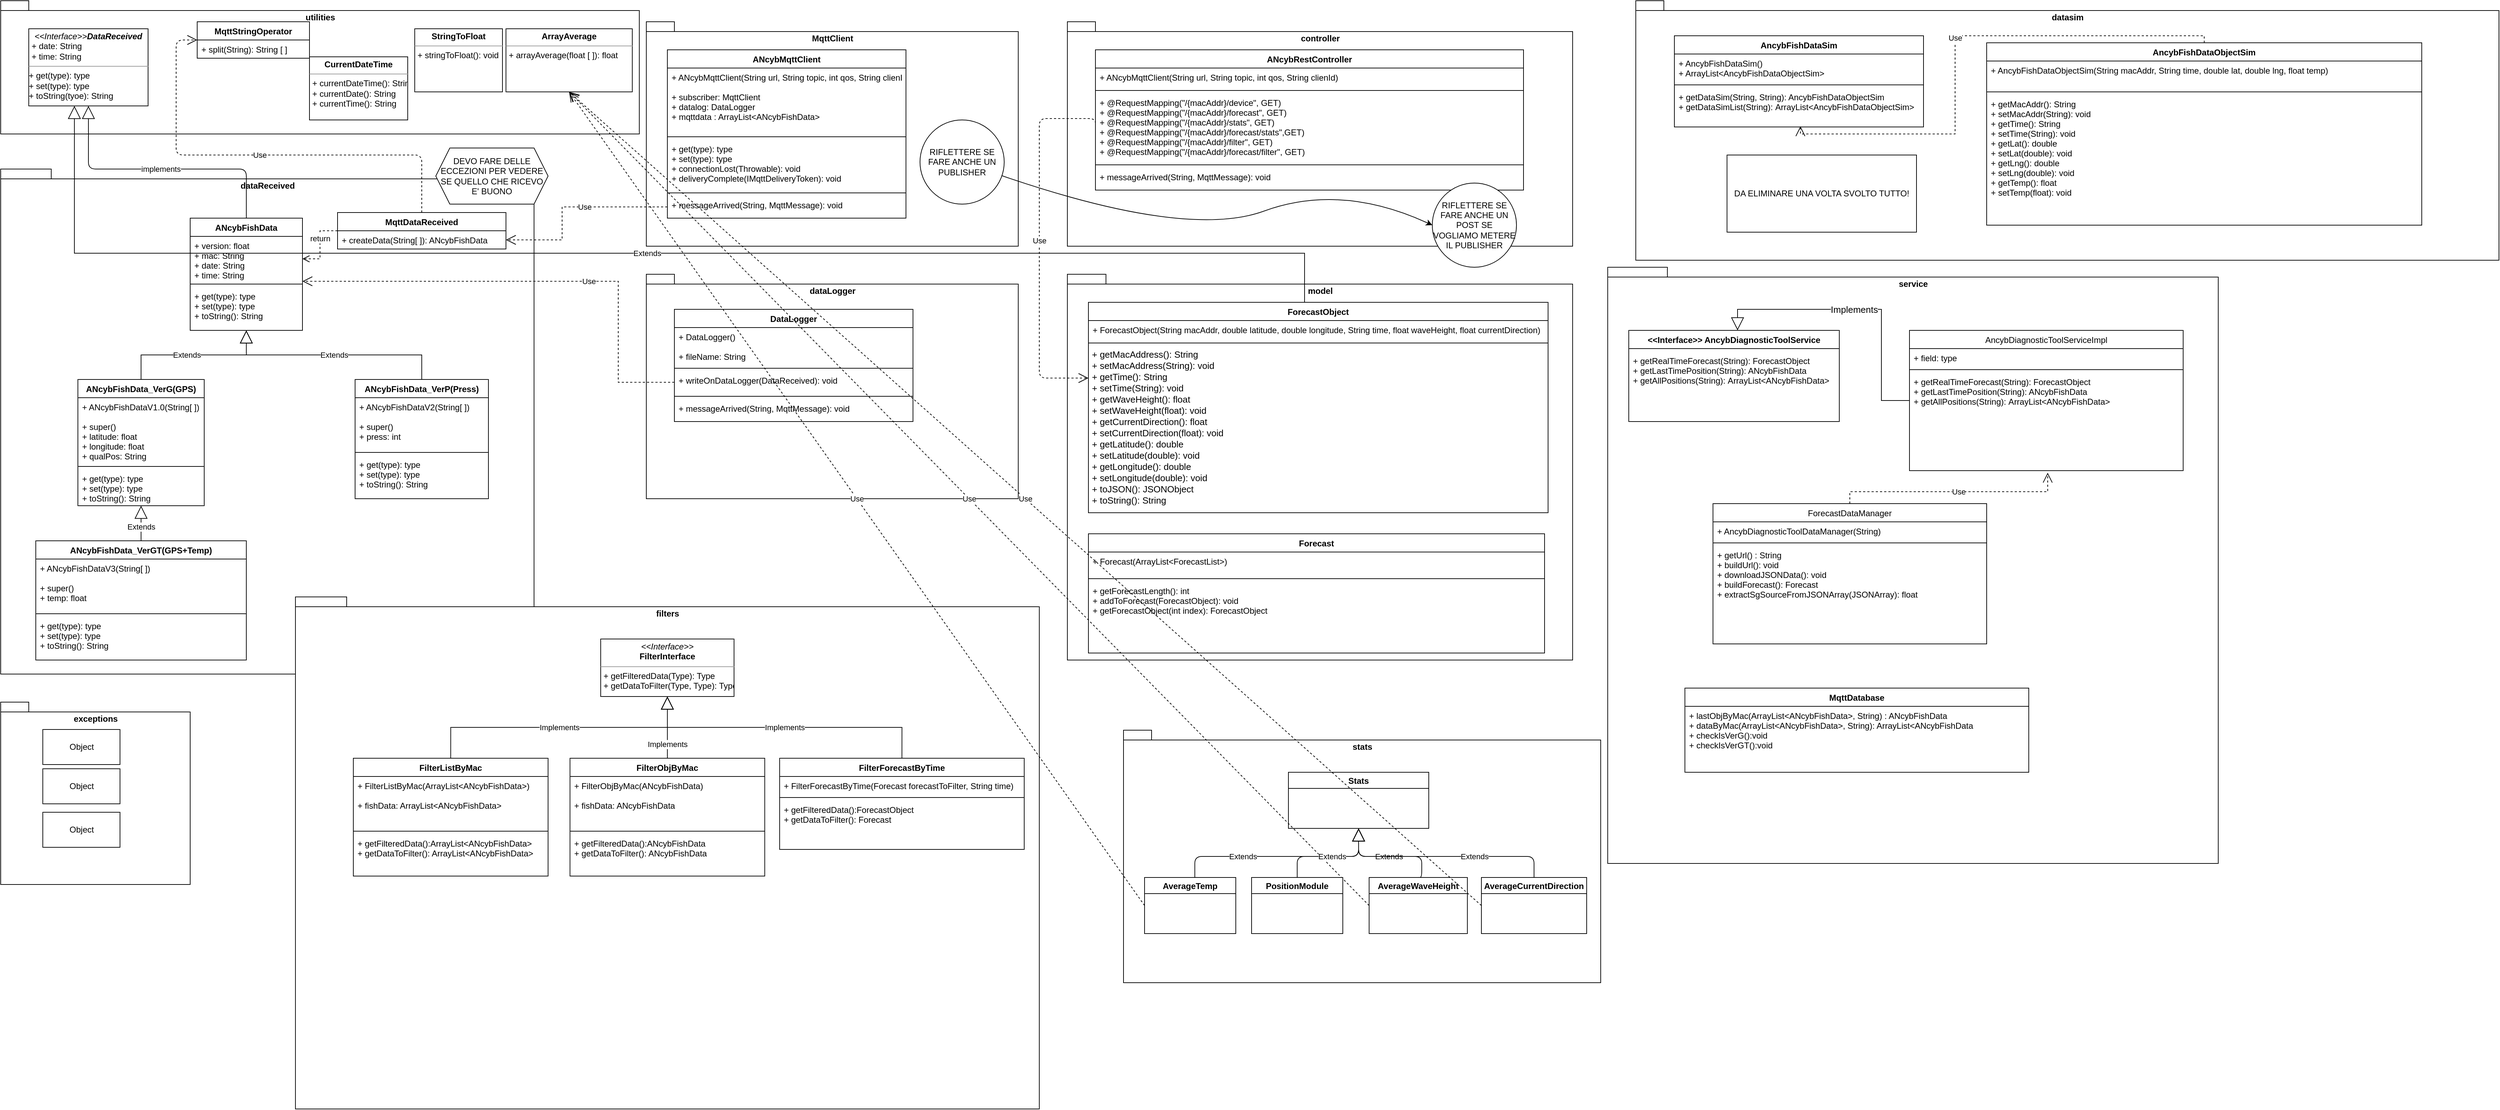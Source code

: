 <mxfile version="16.2.2" type="github">
  <diagram id="C5RBs43oDa-KdzZeNtuy" name="Page-1">
    <mxGraphModel dx="1483" dy="770" grid="1" gridSize="10" guides="1" tooltips="1" connect="1" arrows="1" fold="1" page="1" pageScale="1" pageWidth="2336" pageHeight="1654" math="0" shadow="0">
      <root>
        <mxCell id="WIyWlLk6GJQsqaUBKTNV-0" />
        <mxCell id="WIyWlLk6GJQsqaUBKTNV-1" parent="WIyWlLk6GJQsqaUBKTNV-0" />
        <mxCell id="3BHlE7sxE0ALU3HnH_fy-0" value="utilities" style="shape=folder;fontStyle=1;spacingTop=10;tabWidth=40;tabHeight=14;tabPosition=left;html=1;align=center;verticalAlign=top;" parent="WIyWlLk6GJQsqaUBKTNV-1" vertex="1">
          <mxGeometry x="40" y="10" width="910" height="190" as="geometry" />
        </mxCell>
        <mxCell id="3BHlE7sxE0ALU3HnH_fy-2" value="MqttStringOperator" style="swimlane;fontStyle=1;align=center;verticalAlign=top;childLayout=stackLayout;horizontal=1;startSize=26;horizontalStack=0;resizeParent=1;resizeParentMax=0;resizeLast=0;collapsible=1;marginBottom=0;" parent="WIyWlLk6GJQsqaUBKTNV-1" vertex="1">
          <mxGeometry x="320" y="40" width="160" height="52" as="geometry">
            <mxRectangle x="130" y="62" width="140" height="26" as="alternateBounds" />
          </mxGeometry>
        </mxCell>
        <mxCell id="3BHlE7sxE0ALU3HnH_fy-5" value="+ split(String): String [ ]" style="text;strokeColor=none;fillColor=none;align=left;verticalAlign=top;spacingLeft=4;spacingRight=4;overflow=hidden;rotatable=0;points=[[0,0.5],[1,0.5]];portConstraint=eastwest;" parent="3BHlE7sxE0ALU3HnH_fy-2" vertex="1">
          <mxGeometry y="26" width="160" height="26" as="geometry" />
        </mxCell>
        <mxCell id="3BHlE7sxE0ALU3HnH_fy-8" value="dataReceived" style="shape=folder;fontStyle=1;spacingTop=10;tabWidth=40;tabHeight=14;tabPosition=left;html=1;align=center;verticalAlign=top;" parent="WIyWlLk6GJQsqaUBKTNV-1" vertex="1">
          <mxGeometry x="40" y="250" width="760" height="720" as="geometry" />
        </mxCell>
        <mxCell id="3BHlE7sxE0ALU3HnH_fy-9" value="ANcybFishData_VerG(GPS)" style="swimlane;fontStyle=1;align=center;verticalAlign=top;childLayout=stackLayout;horizontal=1;startSize=26;horizontalStack=0;resizeParent=1;resizeParentMax=0;resizeLast=0;collapsible=1;marginBottom=0;" parent="WIyWlLk6GJQsqaUBKTNV-1" vertex="1">
          <mxGeometry x="150" y="550" width="180" height="180" as="geometry" />
        </mxCell>
        <mxCell id="3BHlE7sxE0ALU3HnH_fy-10" value="+ ANcybFishDataV1.0(String[ ])&#xa;&#xa;+ super()&#xa;+ latitude: float&#xa;+ longitude: float&#xa;+ qualPos: String" style="text;strokeColor=none;fillColor=none;align=left;verticalAlign=top;spacingLeft=4;spacingRight=4;overflow=hidden;rotatable=0;points=[[0,0.5],[1,0.5]];portConstraint=eastwest;" parent="3BHlE7sxE0ALU3HnH_fy-9" vertex="1">
          <mxGeometry y="26" width="180" height="94" as="geometry" />
        </mxCell>
        <mxCell id="3BHlE7sxE0ALU3HnH_fy-11" value="" style="line;strokeWidth=1;fillColor=none;align=left;verticalAlign=middle;spacingTop=-1;spacingLeft=3;spacingRight=3;rotatable=0;labelPosition=right;points=[];portConstraint=eastwest;" parent="3BHlE7sxE0ALU3HnH_fy-9" vertex="1">
          <mxGeometry y="120" width="180" height="8" as="geometry" />
        </mxCell>
        <mxCell id="3BHlE7sxE0ALU3HnH_fy-12" value="+ get(type): type&#xa;+ set(type): type&#xa;+ toString(): String" style="text;strokeColor=none;fillColor=none;align=left;verticalAlign=top;spacingLeft=4;spacingRight=4;overflow=hidden;rotatable=0;points=[[0,0.5],[1,0.5]];portConstraint=eastwest;" parent="3BHlE7sxE0ALU3HnH_fy-9" vertex="1">
          <mxGeometry y="128" width="180" height="52" as="geometry" />
        </mxCell>
        <mxCell id="3BHlE7sxE0ALU3HnH_fy-20" value="Extends" style="endArrow=block;endSize=16;endFill=0;html=1;rounded=0;exitX=0.5;exitY=0;exitDx=0;exitDy=0;edgeStyle=orthogonalEdgeStyle;" parent="WIyWlLk6GJQsqaUBKTNV-1" source="3BHlE7sxE0ALU3HnH_fy-9" target="3BHlE7sxE0ALU3HnH_fy-15" edge="1">
          <mxGeometry x="-0.091" width="160" relative="1" as="geometry">
            <mxPoint x="330" y="470" as="sourcePoint" />
            <mxPoint x="490" y="470" as="targetPoint" />
            <mxPoint as="offset" />
          </mxGeometry>
        </mxCell>
        <mxCell id="3BHlE7sxE0ALU3HnH_fy-21" value="ANcybFishData_VerP(Press)" style="swimlane;fontStyle=1;align=center;verticalAlign=top;childLayout=stackLayout;horizontal=1;startSize=26;horizontalStack=0;resizeParent=1;resizeParentMax=0;resizeLast=0;collapsible=1;marginBottom=0;" parent="WIyWlLk6GJQsqaUBKTNV-1" vertex="1">
          <mxGeometry x="545" y="550" width="190" height="170" as="geometry" />
        </mxCell>
        <mxCell id="3BHlE7sxE0ALU3HnH_fy-22" value="+ ANcybFishDataV2(String[ ])&#xa;&#xa;+ super()&#xa;+ press: int" style="text;strokeColor=none;fillColor=none;align=left;verticalAlign=top;spacingLeft=4;spacingRight=4;overflow=hidden;rotatable=0;points=[[0,0.5],[1,0.5]];portConstraint=eastwest;" parent="3BHlE7sxE0ALU3HnH_fy-21" vertex="1">
          <mxGeometry y="26" width="190" height="74" as="geometry" />
        </mxCell>
        <mxCell id="3BHlE7sxE0ALU3HnH_fy-23" value="" style="line;strokeWidth=1;fillColor=none;align=left;verticalAlign=middle;spacingTop=-1;spacingLeft=3;spacingRight=3;rotatable=0;labelPosition=right;points=[];portConstraint=eastwest;" parent="3BHlE7sxE0ALU3HnH_fy-21" vertex="1">
          <mxGeometry y="100" width="190" height="8" as="geometry" />
        </mxCell>
        <mxCell id="3BHlE7sxE0ALU3HnH_fy-24" value="+ get(type): type&#xa;+ set(type): type&#xa;+ toString(): String" style="text;strokeColor=none;fillColor=none;align=left;verticalAlign=top;spacingLeft=4;spacingRight=4;overflow=hidden;rotatable=0;points=[[0,0.5],[1,0.5]];portConstraint=eastwest;" parent="3BHlE7sxE0ALU3HnH_fy-21" vertex="1">
          <mxGeometry y="108" width="190" height="62" as="geometry" />
        </mxCell>
        <mxCell id="3BHlE7sxE0ALU3HnH_fy-26" value="MqttClient" style="shape=folder;fontStyle=1;spacingTop=10;tabWidth=40;tabHeight=14;tabPosition=left;html=1;align=center;verticalAlign=top;" parent="WIyWlLk6GJQsqaUBKTNV-1" vertex="1">
          <mxGeometry x="960" y="40" width="530" height="320" as="geometry" />
        </mxCell>
        <mxCell id="3BHlE7sxE0ALU3HnH_fy-27" value="ANcybMqttClient" style="swimlane;fontStyle=1;align=center;verticalAlign=top;childLayout=stackLayout;horizontal=1;startSize=26;horizontalStack=0;resizeParent=1;resizeParentMax=0;resizeLast=0;collapsible=1;marginBottom=0;" parent="WIyWlLk6GJQsqaUBKTNV-1" vertex="1">
          <mxGeometry x="990" y="80" width="340" height="240" as="geometry" />
        </mxCell>
        <mxCell id="3BHlE7sxE0ALU3HnH_fy-91" value="+ ANcybMqttClient(String url, String topic, int qos, String clienId)" style="text;strokeColor=none;fillColor=none;align=left;verticalAlign=top;spacingLeft=4;spacingRight=4;overflow=hidden;rotatable=0;points=[[0,0.5],[1,0.5]];portConstraint=eastwest;" parent="3BHlE7sxE0ALU3HnH_fy-27" vertex="1">
          <mxGeometry y="26" width="340" height="28" as="geometry" />
        </mxCell>
        <mxCell id="3BHlE7sxE0ALU3HnH_fy-28" value="+ subscriber: MqttClient&#xa;+ datalog: DataLogger&#xa;+ mqttdata : ArrayList&lt;ANcybFishData&gt;" style="text;strokeColor=none;fillColor=none;align=left;verticalAlign=top;spacingLeft=4;spacingRight=4;overflow=hidden;rotatable=0;points=[[0,0.5],[1,0.5]];portConstraint=eastwest;" parent="3BHlE7sxE0ALU3HnH_fy-27" vertex="1">
          <mxGeometry y="54" width="340" height="66" as="geometry" />
        </mxCell>
        <mxCell id="3BHlE7sxE0ALU3HnH_fy-29" value="" style="line;strokeWidth=1;fillColor=none;align=left;verticalAlign=middle;spacingTop=-1;spacingLeft=3;spacingRight=3;rotatable=0;labelPosition=right;points=[];portConstraint=eastwest;" parent="3BHlE7sxE0ALU3HnH_fy-27" vertex="1">
          <mxGeometry y="120" width="340" height="8" as="geometry" />
        </mxCell>
        <mxCell id="3BHlE7sxE0ALU3HnH_fy-30" value="+ get(type): type&#xa;+ set(type): type&#xa;+ connectionLost(Throwable): void&#xa;+ deliveryComplete(IMqttDeliveryToken): void" style="text;strokeColor=none;fillColor=none;align=left;verticalAlign=top;spacingLeft=4;spacingRight=4;overflow=hidden;rotatable=0;points=[[0,0.5],[1,0.5]];portConstraint=eastwest;" parent="3BHlE7sxE0ALU3HnH_fy-27" vertex="1">
          <mxGeometry y="128" width="340" height="72" as="geometry" />
        </mxCell>
        <mxCell id="3BHlE7sxE0ALU3HnH_fy-89" value="" style="line;strokeWidth=1;fillColor=none;align=left;verticalAlign=middle;spacingTop=-1;spacingLeft=3;spacingRight=3;rotatable=0;labelPosition=right;points=[];portConstraint=eastwest;" parent="3BHlE7sxE0ALU3HnH_fy-27" vertex="1">
          <mxGeometry y="200" width="340" height="8" as="geometry" />
        </mxCell>
        <mxCell id="3BHlE7sxE0ALU3HnH_fy-88" value="+ messageArrived(String, MqttMessage): void" style="text;strokeColor=none;fillColor=none;align=left;verticalAlign=top;spacingLeft=4;spacingRight=4;overflow=hidden;rotatable=0;points=[[0,0.5],[1,0.5]];portConstraint=eastwest;" parent="3BHlE7sxE0ALU3HnH_fy-27" vertex="1">
          <mxGeometry y="208" width="340" height="32" as="geometry" />
        </mxCell>
        <mxCell id="3BHlE7sxE0ALU3HnH_fy-41" value="Extends" style="endArrow=block;endSize=16;endFill=0;html=1;rounded=0;exitX=0.5;exitY=0;exitDx=0;exitDy=0;edgeStyle=orthogonalEdgeStyle;jumpStyle=none;" parent="WIyWlLk6GJQsqaUBKTNV-1" source="3BHlE7sxE0ALU3HnH_fy-21" target="3BHlE7sxE0ALU3HnH_fy-15" edge="1">
          <mxGeometry width="160" relative="1" as="geometry">
            <mxPoint x="150" y="520" as="sourcePoint" />
            <mxPoint x="140" y="340" as="targetPoint" />
            <mxPoint as="offset" />
          </mxGeometry>
        </mxCell>
        <mxCell id="3BHlE7sxE0ALU3HnH_fy-51" value="MqttDataReceived" style="swimlane;fontStyle=1;align=center;verticalAlign=top;childLayout=stackLayout;horizontal=1;startSize=26;horizontalStack=0;resizeParent=1;resizeParentMax=0;resizeLast=0;collapsible=1;marginBottom=0;" parent="WIyWlLk6GJQsqaUBKTNV-1" vertex="1">
          <mxGeometry x="520" y="312" width="240" height="52" as="geometry" />
        </mxCell>
        <mxCell id="3BHlE7sxE0ALU3HnH_fy-54" value="+ createData(String[ ]): ANcybFishData" style="text;strokeColor=none;fillColor=none;align=left;verticalAlign=top;spacingLeft=4;spacingRight=4;overflow=hidden;rotatable=0;points=[[0,0.5],[1,0.5]];portConstraint=eastwest;" parent="3BHlE7sxE0ALU3HnH_fy-51" vertex="1">
          <mxGeometry y="26" width="240" height="26" as="geometry" />
        </mxCell>
        <mxCell id="3BHlE7sxE0ALU3HnH_fy-64" value="return" style="html=1;verticalAlign=bottom;endArrow=open;dashed=1;endSize=8;rounded=0;jumpStyle=none;exitX=0;exitY=0.5;exitDx=0;exitDy=0;edgeStyle=orthogonalEdgeStyle;entryX=1;entryY=0.5;entryDx=0;entryDy=0;" parent="WIyWlLk6GJQsqaUBKTNV-1" source="3BHlE7sxE0ALU3HnH_fy-51" target="3BHlE7sxE0ALU3HnH_fy-16" edge="1">
          <mxGeometry relative="1" as="geometry">
            <mxPoint x="520" y="378" as="sourcePoint" />
            <mxPoint x="330" y="700" as="targetPoint" />
          </mxGeometry>
        </mxCell>
        <mxCell id="3BHlE7sxE0ALU3HnH_fy-66" value="Use" style="endArrow=open;endSize=12;dashed=1;html=1;rounded=0;jumpStyle=none;exitX=0;exitY=0.5;exitDx=0;exitDy=0;entryX=1;entryY=0.5;entryDx=0;entryDy=0;edgeStyle=orthogonalEdgeStyle;" parent="WIyWlLk6GJQsqaUBKTNV-1" source="3BHlE7sxE0ALU3HnH_fy-88" target="3BHlE7sxE0ALU3HnH_fy-54" edge="1">
          <mxGeometry x="-0.144" width="160" relative="1" as="geometry">
            <mxPoint x="690" y="420" as="sourcePoint" />
            <mxPoint x="910" y="350" as="targetPoint" />
            <Array as="points">
              <mxPoint x="840" y="304" />
              <mxPoint x="840" y="351" />
            </Array>
            <mxPoint as="offset" />
          </mxGeometry>
        </mxCell>
        <mxCell id="3BHlE7sxE0ALU3HnH_fy-90" value="dataLogger" style="shape=folder;fontStyle=1;spacingTop=10;tabWidth=40;tabHeight=14;tabPosition=left;html=1;align=center;verticalAlign=top;" parent="WIyWlLk6GJQsqaUBKTNV-1" vertex="1">
          <mxGeometry x="960" y="400" width="530" height="320" as="geometry" />
        </mxCell>
        <mxCell id="3BHlE7sxE0ALU3HnH_fy-95" value="exceptions" style="shape=folder;fontStyle=1;spacingTop=10;tabWidth=40;tabHeight=14;tabPosition=left;html=1;align=center;verticalAlign=top;" parent="WIyWlLk6GJQsqaUBKTNV-1" vertex="1">
          <mxGeometry x="40" y="1010" width="270" height="260" as="geometry" />
        </mxCell>
        <mxCell id="3BHlE7sxE0ALU3HnH_fy-96" value="DataLogger" style="swimlane;fontStyle=1;align=center;verticalAlign=top;childLayout=stackLayout;horizontal=1;startSize=26;horizontalStack=0;resizeParent=1;resizeParentMax=0;resizeLast=0;collapsible=1;marginBottom=0;" parent="WIyWlLk6GJQsqaUBKTNV-1" vertex="1">
          <mxGeometry x="1000" y="450" width="340" height="160" as="geometry" />
        </mxCell>
        <mxCell id="3BHlE7sxE0ALU3HnH_fy-97" value="+ DataLogger()&#xa;&#xa;+ fileName: String" style="text;strokeColor=none;fillColor=none;align=left;verticalAlign=top;spacingLeft=4;spacingRight=4;overflow=hidden;rotatable=0;points=[[0,0.5],[1,0.5]];portConstraint=eastwest;" parent="3BHlE7sxE0ALU3HnH_fy-96" vertex="1">
          <mxGeometry y="26" width="340" height="54" as="geometry" />
        </mxCell>
        <mxCell id="3BHlE7sxE0ALU3HnH_fy-103" value="" style="line;strokeWidth=1;fillColor=none;align=left;verticalAlign=middle;spacingTop=-1;spacingLeft=3;spacingRight=3;rotatable=0;labelPosition=right;points=[];portConstraint=eastwest;" parent="3BHlE7sxE0ALU3HnH_fy-96" vertex="1">
          <mxGeometry y="80" width="340" height="8" as="geometry" />
        </mxCell>
        <mxCell id="3BHlE7sxE0ALU3HnH_fy-100" value="+ writeOnDataLogger(DataReceived): void" style="text;strokeColor=none;fillColor=none;align=left;verticalAlign=top;spacingLeft=4;spacingRight=4;overflow=hidden;rotatable=0;points=[[0,0.5],[1,0.5]];portConstraint=eastwest;" parent="3BHlE7sxE0ALU3HnH_fy-96" vertex="1">
          <mxGeometry y="88" width="340" height="32" as="geometry" />
        </mxCell>
        <mxCell id="3BHlE7sxE0ALU3HnH_fy-101" value="" style="line;strokeWidth=1;fillColor=none;align=left;verticalAlign=middle;spacingTop=-1;spacingLeft=3;spacingRight=3;rotatable=0;labelPosition=right;points=[];portConstraint=eastwest;" parent="3BHlE7sxE0ALU3HnH_fy-96" vertex="1">
          <mxGeometry y="120" width="340" height="8" as="geometry" />
        </mxCell>
        <mxCell id="3BHlE7sxE0ALU3HnH_fy-102" value="+ messageArrived(String, MqttMessage): void" style="text;strokeColor=none;fillColor=none;align=left;verticalAlign=top;spacingLeft=4;spacingRight=4;overflow=hidden;rotatable=0;points=[[0,0.5],[1,0.5]];portConstraint=eastwest;" parent="3BHlE7sxE0ALU3HnH_fy-96" vertex="1">
          <mxGeometry y="128" width="340" height="32" as="geometry" />
        </mxCell>
        <mxCell id="3BHlE7sxE0ALU3HnH_fy-106" value="Use" style="endArrow=open;endSize=12;dashed=1;html=1;rounded=0;jumpStyle=none;exitX=0;exitY=0.5;exitDx=0;exitDy=0;edgeStyle=orthogonalEdgeStyle;" parent="WIyWlLk6GJQsqaUBKTNV-1" source="3BHlE7sxE0ALU3HnH_fy-100" target="3BHlE7sxE0ALU3HnH_fy-15" edge="1">
          <mxGeometry x="-0.21" width="160" relative="1" as="geometry">
            <mxPoint x="1000" y="334" as="sourcePoint" />
            <mxPoint x="820" y="341" as="targetPoint" />
            <Array as="points">
              <mxPoint x="920" y="554" />
              <mxPoint x="920" y="410" />
            </Array>
            <mxPoint as="offset" />
          </mxGeometry>
        </mxCell>
        <mxCell id="3BHlE7sxE0ALU3HnH_fy-110" value="DEVO FARE DELLE ECCEZIONI PER VEDERE SE QUELLO CHE RICEVO E&#39; BUONO" style="shape=hexagon;perimeter=hexagonPerimeter2;whiteSpace=wrap;html=1;fixedSize=1;" parent="WIyWlLk6GJQsqaUBKTNV-1" vertex="1">
          <mxGeometry x="660" y="220" width="160" height="80" as="geometry" />
        </mxCell>
        <mxCell id="3BHlE7sxE0ALU3HnH_fy-113" value="controller" style="shape=folder;fontStyle=1;spacingTop=10;tabWidth=40;tabHeight=14;tabPosition=left;html=1;align=center;verticalAlign=top;" parent="WIyWlLk6GJQsqaUBKTNV-1" vertex="1">
          <mxGeometry x="1560" y="40" width="720" height="320" as="geometry" />
        </mxCell>
        <mxCell id="3BHlE7sxE0ALU3HnH_fy-114" value="model" style="shape=folder;fontStyle=1;spacingTop=10;tabWidth=40;tabHeight=14;tabPosition=left;html=1;align=center;verticalAlign=top;" parent="WIyWlLk6GJQsqaUBKTNV-1" vertex="1">
          <mxGeometry x="1560" y="400" width="720" height="550" as="geometry" />
        </mxCell>
        <mxCell id="3BHlE7sxE0ALU3HnH_fy-116" value="RIFLETTERE SE FARE ANCHE UN PUBLISHER" style="ellipse;whiteSpace=wrap;html=1;aspect=fixed;" parent="WIyWlLk6GJQsqaUBKTNV-1" vertex="1">
          <mxGeometry x="1350" y="180" width="120" height="120" as="geometry" />
        </mxCell>
        <mxCell id="isNRoNqo-K9MIMpgRt4Y-4" value="Use" style="endArrow=open;endSize=12;dashed=1;html=1;rounded=1;sketch=0;edgeStyle=orthogonalEdgeStyle;" parent="WIyWlLk6GJQsqaUBKTNV-1" target="3BHlE7sxE0ALU3HnH_fy-2" edge="1">
          <mxGeometry width="160" relative="1" as="geometry">
            <mxPoint x="640" y="312" as="sourcePoint" />
            <mxPoint x="410" y="-20" as="targetPoint" />
            <Array as="points">
              <mxPoint x="640" y="230" />
              <mxPoint x="290" y="230" />
              <mxPoint x="290" y="66" />
            </Array>
          </mxGeometry>
        </mxCell>
        <mxCell id="3BHlE7sxE0ALU3HnH_fy-36" value="ANcybFishData_VerGT(GPS+Temp)" style="swimlane;fontStyle=1;align=center;verticalAlign=top;childLayout=stackLayout;horizontal=1;startSize=26;horizontalStack=0;resizeParent=1;resizeParentMax=0;resizeLast=0;collapsible=1;marginBottom=0;" parent="WIyWlLk6GJQsqaUBKTNV-1" vertex="1">
          <mxGeometry x="90" y="780" width="300" height="170" as="geometry" />
        </mxCell>
        <mxCell id="3BHlE7sxE0ALU3HnH_fy-37" value="+ ANcybFishDataV3(String[ ])&#xa;&#xa;+ super()&#xa;+ temp: float" style="text;strokeColor=none;fillColor=none;align=left;verticalAlign=top;spacingLeft=4;spacingRight=4;overflow=hidden;rotatable=0;points=[[0,0.5],[1,0.5]];portConstraint=eastwest;" parent="3BHlE7sxE0ALU3HnH_fy-36" vertex="1">
          <mxGeometry y="26" width="300" height="74" as="geometry" />
        </mxCell>
        <mxCell id="3BHlE7sxE0ALU3HnH_fy-38" value="" style="line;strokeWidth=1;fillColor=none;align=left;verticalAlign=middle;spacingTop=-1;spacingLeft=3;spacingRight=3;rotatable=0;labelPosition=right;points=[];portConstraint=eastwest;" parent="3BHlE7sxE0ALU3HnH_fy-36" vertex="1">
          <mxGeometry y="100" width="300" height="8" as="geometry" />
        </mxCell>
        <mxCell id="3BHlE7sxE0ALU3HnH_fy-39" value="+ get(type): type&#xa;+ set(type): type&#xa;+ toString(): String" style="text;strokeColor=none;fillColor=none;align=left;verticalAlign=top;spacingLeft=4;spacingRight=4;overflow=hidden;rotatable=0;points=[[0,0.5],[1,0.5]];portConstraint=eastwest;" parent="3BHlE7sxE0ALU3HnH_fy-36" vertex="1">
          <mxGeometry y="108" width="300" height="62" as="geometry" />
        </mxCell>
        <mxCell id="isNRoNqo-K9MIMpgRt4Y-5" value="Extends" style="endArrow=block;endSize=16;endFill=0;html=1;rounded=1;sketch=0;exitX=0.5;exitY=0;exitDx=0;exitDy=0;edgeStyle=orthogonalEdgeStyle;" parent="WIyWlLk6GJQsqaUBKTNV-1" source="3BHlE7sxE0ALU3HnH_fy-36" target="3BHlE7sxE0ALU3HnH_fy-9" edge="1">
          <mxGeometry x="-0.2" width="160" relative="1" as="geometry">
            <mxPoint x="620" y="880" as="sourcePoint" />
            <mxPoint x="150" y="760" as="targetPoint" />
            <mxPoint as="offset" />
          </mxGeometry>
        </mxCell>
        <mxCell id="isNRoNqo-K9MIMpgRt4Y-6" value="ANcybRestController" style="swimlane;fontStyle=1;align=center;verticalAlign=top;childLayout=stackLayout;horizontal=1;startSize=26;horizontalStack=0;resizeParent=1;resizeParentMax=0;resizeLast=0;collapsible=1;marginBottom=0;" parent="WIyWlLk6GJQsqaUBKTNV-1" vertex="1">
          <mxGeometry x="1600" y="80" width="610" height="200" as="geometry" />
        </mxCell>
        <mxCell id="isNRoNqo-K9MIMpgRt4Y-7" value="+ ANcybMqttClient(String url, String topic, int qos, String clienId)" style="text;strokeColor=none;fillColor=none;align=left;verticalAlign=top;spacingLeft=4;spacingRight=4;overflow=hidden;rotatable=0;points=[[0,0.5],[1,0.5]];portConstraint=eastwest;" parent="isNRoNqo-K9MIMpgRt4Y-6" vertex="1">
          <mxGeometry y="26" width="610" height="28" as="geometry" />
        </mxCell>
        <mxCell id="isNRoNqo-K9MIMpgRt4Y-9" value="" style="line;strokeWidth=1;fillColor=none;align=left;verticalAlign=middle;spacingTop=-1;spacingLeft=3;spacingRight=3;rotatable=0;labelPosition=right;points=[];portConstraint=eastwest;" parent="isNRoNqo-K9MIMpgRt4Y-6" vertex="1">
          <mxGeometry y="54" width="610" height="8" as="geometry" />
        </mxCell>
        <mxCell id="isNRoNqo-K9MIMpgRt4Y-10" value="+ @RequestMapping(&quot;/{macAddr}/device&quot;, GET) &#xa;+ @RequestMapping(&quot;/{macAddr}/forecast&quot;, GET)&#xa;+ @RequestMapping(&quot;/{macAddr}/stats&quot;, GET)&#xa;+ @RequestMapping(&quot;/{macAddr}/forecast/stats&quot;,GET)&#xa;+ @RequestMapping(&quot;/{macAddr}/filter&quot;, GET)&#xa;+ @RequestMapping(&quot;/{macAddr}/forecast/filter&quot;, GET)" style="text;strokeColor=none;fillColor=none;align=left;verticalAlign=top;spacingLeft=4;spacingRight=4;overflow=hidden;rotatable=0;points=[[0,0.5],[1,0.5]];portConstraint=eastwest;" parent="isNRoNqo-K9MIMpgRt4Y-6" vertex="1">
          <mxGeometry y="62" width="610" height="98" as="geometry" />
        </mxCell>
        <mxCell id="isNRoNqo-K9MIMpgRt4Y-11" value="" style="line;strokeWidth=1;fillColor=none;align=left;verticalAlign=middle;spacingTop=-1;spacingLeft=3;spacingRight=3;rotatable=0;labelPosition=right;points=[];portConstraint=eastwest;" parent="isNRoNqo-K9MIMpgRt4Y-6" vertex="1">
          <mxGeometry y="160" width="610" height="8" as="geometry" />
        </mxCell>
        <mxCell id="isNRoNqo-K9MIMpgRt4Y-12" value="+ messageArrived(String, MqttMessage): void" style="text;strokeColor=none;fillColor=none;align=left;verticalAlign=top;spacingLeft=4;spacingRight=4;overflow=hidden;rotatable=0;points=[[0,0.5],[1,0.5]];portConstraint=eastwest;" parent="isNRoNqo-K9MIMpgRt4Y-6" vertex="1">
          <mxGeometry y="168" width="610" height="32" as="geometry" />
        </mxCell>
        <mxCell id="isNRoNqo-K9MIMpgRt4Y-13" value="RIFLETTERE SE FARE ANCHE UN POST SE VOGLIAMO METERE IL PUBLISHER" style="ellipse;whiteSpace=wrap;html=1;aspect=fixed;" parent="WIyWlLk6GJQsqaUBKTNV-1" vertex="1">
          <mxGeometry x="2080" y="270" width="120" height="120" as="geometry" />
        </mxCell>
        <mxCell id="isNRoNqo-K9MIMpgRt4Y-14" value="" style="curved=1;endArrow=classic;html=1;rounded=1;sketch=0;entryX=0;entryY=0.5;entryDx=0;entryDy=0;" parent="WIyWlLk6GJQsqaUBKTNV-1" source="3BHlE7sxE0ALU3HnH_fy-116" target="isNRoNqo-K9MIMpgRt4Y-13" edge="1">
          <mxGeometry width="50" height="50" relative="1" as="geometry">
            <mxPoint x="1890" y="220" as="sourcePoint" />
            <mxPoint x="1940" y="170" as="targetPoint" />
            <Array as="points">
              <mxPoint x="1730" y="350" />
              <mxPoint x="1950" y="270" />
            </Array>
          </mxGeometry>
        </mxCell>
        <mxCell id="isNRoNqo-K9MIMpgRt4Y-15" value="ForecastObject" style="swimlane;fontStyle=1;align=center;verticalAlign=top;childLayout=stackLayout;horizontal=1;startSize=26;horizontalStack=0;resizeParent=1;resizeParentMax=0;resizeLast=0;collapsible=1;marginBottom=0;" parent="WIyWlLk6GJQsqaUBKTNV-1" vertex="1">
          <mxGeometry x="1590" y="440" width="655" height="300" as="geometry" />
        </mxCell>
        <mxCell id="isNRoNqo-K9MIMpgRt4Y-16" value="+ ForecastObject(String macAddr, double latitude, double longitude, String time, float waveHeight, float currentDirection)" style="text;strokeColor=none;fillColor=none;align=left;verticalAlign=top;spacingLeft=4;spacingRight=4;overflow=hidden;rotatable=0;points=[[0,0.5],[1,0.5]];portConstraint=eastwest;" parent="isNRoNqo-K9MIMpgRt4Y-15" vertex="1">
          <mxGeometry y="26" width="655" height="28" as="geometry" />
        </mxCell>
        <mxCell id="isNRoNqo-K9MIMpgRt4Y-17" value="" style="line;strokeWidth=1;fillColor=none;align=left;verticalAlign=middle;spacingTop=-1;spacingLeft=3;spacingRight=3;rotatable=0;labelPosition=right;points=[];portConstraint=eastwest;" parent="isNRoNqo-K9MIMpgRt4Y-15" vertex="1">
          <mxGeometry y="54" width="655" height="8" as="geometry" />
        </mxCell>
        <mxCell id="isNRoNqo-K9MIMpgRt4Y-18" value="+ getMacAddress(): String&#xa;+ setMacAddress(String): void&#xa;+ getTime(): String&#xa;+ setTime(String): void&#xa;+ getWaveHeight(): float&#xa;+ setWaveHeight(float): void&#xa;+ getCurrentDirection(): float&#xa;+ setCurrentDirection(float): void&#xa;+ getLatitude(): double&#xa;+ setLatitude(double): void&#xa;+ getLongitude(): double&#xa;+ setLongitude(double): void&#xa;+ toJSON(): JSONObject&#xa;+ toString(): String&#xa;" style="text;strokeColor=none;fillColor=none;align=left;verticalAlign=top;spacingLeft=4;spacingRight=4;overflow=hidden;rotatable=0;points=[[0,0.5],[1,0.5]];portConstraint=eastwest;fontSize=13;spacing=1;spacingBottom=0;spacingTop=-1;" parent="isNRoNqo-K9MIMpgRt4Y-15" vertex="1">
          <mxGeometry y="62" width="655" height="238" as="geometry" />
        </mxCell>
        <mxCell id="isNRoNqo-K9MIMpgRt4Y-22" value="implements" style="endArrow=block;endSize=16;endFill=0;html=1;rounded=1;sketch=0;exitX=0.5;exitY=0;exitDx=0;exitDy=0;edgeStyle=orthogonalEdgeStyle;" parent="WIyWlLk6GJQsqaUBKTNV-1" source="3BHlE7sxE0ALU3HnH_fy-15" target="isNRoNqo-K9MIMpgRt4Y-27" edge="1">
          <mxGeometry width="160" relative="1" as="geometry">
            <mxPoint x="300" y="600" as="sourcePoint" />
            <mxPoint x="180" y="305" as="targetPoint" />
            <Array as="points">
              <mxPoint x="390" y="250" />
              <mxPoint x="165" y="250" />
            </Array>
          </mxGeometry>
        </mxCell>
        <mxCell id="isNRoNqo-K9MIMpgRt4Y-27" value="&lt;p style=&quot;margin: 0px ; margin-top: 4px ; text-align: center&quot;&gt;&lt;i&gt;&amp;lt;&amp;lt;Interface&amp;gt;&amp;gt;&lt;b&gt;DataReceived&lt;/b&gt;&lt;/i&gt;&lt;br&gt;&lt;/p&gt;&lt;p style=&quot;margin: 0px ; margin-left: 4px&quot;&gt;+ date: String&lt;br&gt;+ time: String&lt;/p&gt;&lt;hr size=&quot;1&quot;&gt;&lt;p style=&quot;margin: 0px ; margin-left: 4px&quot;&gt;&lt;/p&gt;+ get(type): type&lt;br style=&quot;padding: 0px ; margin: 0px&quot;&gt;+ set(type): type&lt;br&gt;+ toString(tyoe): String" style="verticalAlign=top;align=left;overflow=fill;fontSize=12;fontFamily=Helvetica;html=1;rounded=0;sketch=0;" parent="WIyWlLk6GJQsqaUBKTNV-1" vertex="1">
          <mxGeometry x="80" y="50" width="170" height="110" as="geometry" />
        </mxCell>
        <mxCell id="isNRoNqo-K9MIMpgRt4Y-29" value="Use" style="endArrow=open;endSize=12;dashed=1;html=1;rounded=1;sketch=0;exitX=0;exitY=0.5;exitDx=0;exitDy=0;edgeStyle=orthogonalEdgeStyle;" parent="WIyWlLk6GJQsqaUBKTNV-1" source="isNRoNqo-K9MIMpgRt4Y-10" target="isNRoNqo-K9MIMpgRt4Y-15" edge="1">
          <mxGeometry width="160" relative="1" as="geometry">
            <mxPoint x="1660" y="360" as="sourcePoint" />
            <mxPoint x="1820" y="360" as="targetPoint" />
            <Array as="points">
              <mxPoint x="1600" y="178" />
              <mxPoint x="1520" y="178" />
              <mxPoint x="1520" y="548" />
            </Array>
          </mxGeometry>
        </mxCell>
        <mxCell id="isNRoNqo-K9MIMpgRt4Y-31" value="&lt;p style=&quot;margin: 0px ; margin-top: 4px ; text-align: center&quot;&gt;&lt;b&gt;CurrentDateTime&lt;/b&gt;&lt;/p&gt;&lt;hr size=&quot;1&quot;&gt;&lt;p style=&quot;margin: 0px ; margin-left: 4px&quot;&gt;&lt;/p&gt;&lt;p style=&quot;margin: 0px ; margin-left: 4px&quot;&gt;&lt;span&gt;+ currentDateTime(): String&lt;/span&gt;&lt;br&gt;&lt;/p&gt;&lt;p style=&quot;margin: 0px ; margin-left: 4px&quot;&gt;+ currentDate(): String&lt;/p&gt;&lt;p style=&quot;margin: 0px ; margin-left: 4px&quot;&gt;+ currentTime(): String&lt;/p&gt;" style="verticalAlign=top;align=left;overflow=fill;fontSize=12;fontFamily=Helvetica;html=1;rounded=0;sketch=0;" parent="WIyWlLk6GJQsqaUBKTNV-1" vertex="1">
          <mxGeometry x="480" y="90" width="140" height="90" as="geometry" />
        </mxCell>
        <mxCell id="isNRoNqo-K9MIMpgRt4Y-34" value="Forecast" style="swimlane;fontStyle=1;align=center;verticalAlign=top;childLayout=stackLayout;horizontal=1;startSize=26;horizontalStack=0;resizeParent=1;resizeParentMax=0;resizeLast=0;collapsible=1;marginBottom=0;rounded=0;sketch=0;" parent="WIyWlLk6GJQsqaUBKTNV-1" vertex="1">
          <mxGeometry x="1590" y="770" width="650" height="170" as="geometry" />
        </mxCell>
        <mxCell id="isNRoNqo-K9MIMpgRt4Y-35" value="+ Forecast(ArrayList&lt;ForecastList&gt;)&#xa;" style="text;strokeColor=none;fillColor=none;align=left;verticalAlign=top;spacingLeft=4;spacingRight=4;overflow=hidden;rotatable=0;points=[[0,0.5],[1,0.5]];portConstraint=eastwest;rounded=0;sketch=0;" parent="isNRoNqo-K9MIMpgRt4Y-34" vertex="1">
          <mxGeometry y="26" width="650" height="34" as="geometry" />
        </mxCell>
        <mxCell id="isNRoNqo-K9MIMpgRt4Y-36" value="" style="line;strokeWidth=1;fillColor=none;align=left;verticalAlign=middle;spacingTop=-1;spacingLeft=3;spacingRight=3;rotatable=0;labelPosition=right;points=[];portConstraint=eastwest;rounded=0;sketch=0;" parent="isNRoNqo-K9MIMpgRt4Y-34" vertex="1">
          <mxGeometry y="60" width="650" height="8" as="geometry" />
        </mxCell>
        <mxCell id="isNRoNqo-K9MIMpgRt4Y-37" value="+ getForecastLength(): int&#xa;+ addToForecast(ForecastObject): void&#xa;+ getForecastObject(int index): ForecastObject" style="text;strokeColor=none;fillColor=none;align=left;verticalAlign=top;spacingLeft=4;spacingRight=4;overflow=hidden;rotatable=0;points=[[0,0.5],[1,0.5]];portConstraint=eastwest;rounded=0;sketch=0;" parent="isNRoNqo-K9MIMpgRt4Y-34" vertex="1">
          <mxGeometry y="68" width="650" height="102" as="geometry" />
        </mxCell>
        <mxCell id="isNRoNqo-K9MIMpgRt4Y-38" value="filters" style="shape=folder;fontStyle=1;spacingTop=10;tabWidth=40;tabHeight=14;tabPosition=left;html=1;align=center;verticalAlign=top;" parent="WIyWlLk6GJQsqaUBKTNV-1" vertex="1">
          <mxGeometry x="460" y="860" width="1060" height="730" as="geometry" />
        </mxCell>
        <mxCell id="isNRoNqo-K9MIMpgRt4Y-39" value="&lt;p style=&quot;margin: 0px ; margin-top: 4px ; text-align: center&quot;&gt;&lt;b&gt;StringToFloat&lt;/b&gt;&lt;/p&gt;&lt;hr size=&quot;1&quot;&gt;&lt;p style=&quot;margin: 0px ; margin-left: 4px&quot;&gt;&lt;/p&gt;&lt;p style=&quot;margin: 0px ; margin-left: 4px&quot;&gt;+ stringToFloat(): void&lt;/p&gt;" style="verticalAlign=top;align=left;overflow=fill;fontSize=12;fontFamily=Helvetica;html=1;rounded=0;sketch=0;" parent="WIyWlLk6GJQsqaUBKTNV-1" vertex="1">
          <mxGeometry x="630" y="50" width="125" height="90" as="geometry" />
        </mxCell>
        <mxCell id="isNRoNqo-K9MIMpgRt4Y-41" value="stats" style="shape=folder;fontStyle=1;spacingTop=10;tabWidth=40;tabHeight=14;tabPosition=left;html=1;align=center;verticalAlign=top;" parent="WIyWlLk6GJQsqaUBKTNV-1" vertex="1">
          <mxGeometry x="1640" y="1050" width="680" height="360" as="geometry" />
        </mxCell>
        <mxCell id="RA5aEVkmyOFDF_g9N0md-14" value="Extends" style="endArrow=block;endSize=16;endFill=0;html=1;rounded=1;sketch=0;edgeStyle=orthogonalEdgeStyle;entryX=0.5;entryY=1;entryDx=0;entryDy=0;exitX=0.551;exitY=0.018;exitDx=0;exitDy=0;exitPerimeter=0;" parent="WIyWlLk6GJQsqaUBKTNV-1" source="RA5aEVkmyOFDF_g9N0md-18" edge="1">
          <mxGeometry x="-0.345" width="160" relative="1" as="geometry">
            <mxPoint x="1870" y="1260" as="sourcePoint" />
            <mxPoint x="1975" y="1190" as="targetPoint" />
            <Array as="points">
              <mxPoint x="1742" y="1230" />
              <mxPoint x="1975" y="1230" />
            </Array>
            <mxPoint as="offset" />
          </mxGeometry>
        </mxCell>
        <mxCell id="RA5aEVkmyOFDF_g9N0md-15" value="Stats" style="swimlane;" parent="WIyWlLk6GJQsqaUBKTNV-1" vertex="1">
          <mxGeometry x="1875" y="1110" width="200" height="80" as="geometry" />
        </mxCell>
        <mxCell id="RA5aEVkmyOFDF_g9N0md-16" value="AverageWaveHeight" style="swimlane;" parent="WIyWlLk6GJQsqaUBKTNV-1" vertex="1">
          <mxGeometry x="1990" y="1260" width="140" height="80" as="geometry" />
        </mxCell>
        <mxCell id="RA5aEVkmyOFDF_g9N0md-17" value="Extends" style="endArrow=block;endSize=16;endFill=0;html=1;rounded=1;sketch=0;edgeStyle=orthogonalEdgeStyle;exitX=0.5;exitY=0;exitDx=0;exitDy=0;" parent="WIyWlLk6GJQsqaUBKTNV-1" source="RA5aEVkmyOFDF_g9N0md-16" edge="1">
          <mxGeometry width="160" relative="1" as="geometry">
            <mxPoint x="1985" y="1200" as="sourcePoint" />
            <mxPoint x="1975" y="1190" as="targetPoint" />
            <Array as="points">
              <mxPoint x="2065" y="1230" />
              <mxPoint x="1975" y="1230" />
            </Array>
          </mxGeometry>
        </mxCell>
        <mxCell id="RA5aEVkmyOFDF_g9N0md-18" value="AverageTemp" style="swimlane;" parent="WIyWlLk6GJQsqaUBKTNV-1" vertex="1">
          <mxGeometry x="1670" y="1260" width="130" height="80" as="geometry" />
        </mxCell>
        <mxCell id="RA5aEVkmyOFDF_g9N0md-29" value="Use" style="endArrow=open;endSize=12;dashed=1;html=1;rounded=0;exitX=0;exitY=0.5;exitDx=0;exitDy=0;" parent="RA5aEVkmyOFDF_g9N0md-18" source="RA5aEVkmyOFDF_g9N0md-16" edge="1">
          <mxGeometry width="160" relative="1" as="geometry">
            <mxPoint x="75" y="25" as="sourcePoint" />
            <mxPoint x="-820" y="-1120" as="targetPoint" />
          </mxGeometry>
        </mxCell>
        <mxCell id="RA5aEVkmyOFDF_g9N0md-23" value="&lt;p style=&quot;margin: 0px ; margin-top: 4px ; text-align: center&quot;&gt;&lt;b&gt;ArrayAverage&lt;/b&gt;&lt;/p&gt;&lt;hr size=&quot;1&quot;&gt;&lt;p style=&quot;margin: 0px ; margin-left: 4px&quot;&gt;&lt;/p&gt;&lt;p style=&quot;margin: 0px ; margin-left: 4px&quot;&gt;+ arrayAverage(float [ ]): float&lt;/p&gt;" style="verticalAlign=top;align=left;overflow=fill;fontSize=12;fontFamily=Helvetica;html=1;rounded=0;sketch=0;" parent="WIyWlLk6GJQsqaUBKTNV-1" vertex="1">
          <mxGeometry x="760" y="50" width="180" height="90" as="geometry" />
        </mxCell>
        <mxCell id="RA5aEVkmyOFDF_g9N0md-26" value="Use" style="endArrow=open;endSize=12;dashed=1;html=1;rounded=0;exitX=0;exitY=0.5;exitDx=0;exitDy=0;entryX=0.5;entryY=1;entryDx=0;entryDy=0;" parent="WIyWlLk6GJQsqaUBKTNV-1" source="RA5aEVkmyOFDF_g9N0md-18" target="RA5aEVkmyOFDF_g9N0md-23" edge="1">
          <mxGeometry width="160" relative="1" as="geometry">
            <mxPoint x="1720" y="1080" as="sourcePoint" />
            <mxPoint x="1880" y="1080" as="targetPoint" />
          </mxGeometry>
        </mxCell>
        <mxCell id="RA5aEVkmyOFDF_g9N0md-30" value="PositionModule" style="swimlane;" parent="WIyWlLk6GJQsqaUBKTNV-1" vertex="1">
          <mxGeometry x="1822.5" y="1260" width="130" height="80" as="geometry" />
        </mxCell>
        <mxCell id="RA5aEVkmyOFDF_g9N0md-31" value="Extends" style="endArrow=block;endSize=16;endFill=0;html=1;rounded=1;sketch=0;edgeStyle=orthogonalEdgeStyle;exitX=0.5;exitY=0;exitDx=0;exitDy=0;" parent="WIyWlLk6GJQsqaUBKTNV-1" source="RA5aEVkmyOFDF_g9N0md-30" edge="1">
          <mxGeometry width="160" relative="1" as="geometry">
            <mxPoint x="1975" y="1260" as="sourcePoint" />
            <mxPoint x="1975" y="1190" as="targetPoint" />
            <Array as="points">
              <mxPoint x="1887" y="1230" />
              <mxPoint x="1975" y="1230" />
            </Array>
          </mxGeometry>
        </mxCell>
        <mxCell id="RA5aEVkmyOFDF_g9N0md-32" value="AverageCurrentDirection" style="swimlane;" parent="WIyWlLk6GJQsqaUBKTNV-1" vertex="1">
          <mxGeometry x="2150" y="1260" width="150" height="80" as="geometry" />
        </mxCell>
        <mxCell id="RA5aEVkmyOFDF_g9N0md-33" value="Extends" style="endArrow=block;endSize=16;endFill=0;html=1;rounded=1;sketch=0;edgeStyle=orthogonalEdgeStyle;exitX=0.5;exitY=0;exitDx=0;exitDy=0;entryX=0.5;entryY=1;entryDx=0;entryDy=0;" parent="WIyWlLk6GJQsqaUBKTNV-1" source="RA5aEVkmyOFDF_g9N0md-32" target="RA5aEVkmyOFDF_g9N0md-15" edge="1">
          <mxGeometry x="-0.281" width="160" relative="1" as="geometry">
            <mxPoint x="2075" y="1270" as="sourcePoint" />
            <mxPoint x="1980" y="1190" as="targetPoint" />
            <Array as="points">
              <mxPoint x="2225" y="1230" />
              <mxPoint x="1975" y="1230" />
            </Array>
            <mxPoint as="offset" />
          </mxGeometry>
        </mxCell>
        <mxCell id="RA5aEVkmyOFDF_g9N0md-34" value="Use" style="endArrow=open;endSize=12;dashed=1;html=1;rounded=0;exitX=0;exitY=0.5;exitDx=0;exitDy=0;" parent="WIyWlLk6GJQsqaUBKTNV-1" source="RA5aEVkmyOFDF_g9N0md-32" edge="1">
          <mxGeometry width="160" relative="1" as="geometry">
            <mxPoint x="2010" y="1020" as="sourcePoint" />
            <mxPoint x="850" y="140" as="targetPoint" />
          </mxGeometry>
        </mxCell>
        <mxCell id="meIRkySb0bhvU_n81G1w-0" value="Extends" style="endArrow=block;endSize=16;endFill=0;html=1;rounded=0;exitX=0.5;exitY=0;exitDx=0;exitDy=0;edgeStyle=orthogonalEdgeStyle;" parent="WIyWlLk6GJQsqaUBKTNV-1" source="isNRoNqo-K9MIMpgRt4Y-15" target="isNRoNqo-K9MIMpgRt4Y-27" edge="1">
          <mxGeometry width="160" relative="1" as="geometry">
            <mxPoint x="960" y="900" as="sourcePoint" />
            <mxPoint x="1120" y="900" as="targetPoint" />
            <Array as="points">
              <mxPoint x="1898" y="370" />
              <mxPoint x="145" y="370" />
            </Array>
          </mxGeometry>
        </mxCell>
        <mxCell id="3BHlE7sxE0ALU3HnH_fy-15" value="ANcybFishData" style="swimlane;fontStyle=1;align=center;verticalAlign=top;childLayout=stackLayout;horizontal=1;startSize=26;horizontalStack=0;resizeParent=1;resizeParentMax=0;resizeLast=0;collapsible=1;marginBottom=0;" parent="WIyWlLk6GJQsqaUBKTNV-1" vertex="1">
          <mxGeometry x="310" y="320" width="160" height="160" as="geometry" />
        </mxCell>
        <mxCell id="3BHlE7sxE0ALU3HnH_fy-16" value="+ version: float&#xa;+ mac: String&#xa;+ date: String&#xa;+ time: String" style="text;strokeColor=none;fillColor=none;align=left;verticalAlign=top;spacingLeft=4;spacingRight=4;overflow=hidden;rotatable=0;points=[[0,0.5],[1,0.5]];portConstraint=eastwest;" parent="3BHlE7sxE0ALU3HnH_fy-15" vertex="1">
          <mxGeometry y="26" width="160" height="64" as="geometry" />
        </mxCell>
        <mxCell id="3BHlE7sxE0ALU3HnH_fy-17" value="" style="line;strokeWidth=1;fillColor=none;align=left;verticalAlign=middle;spacingTop=-1;spacingLeft=3;spacingRight=3;rotatable=0;labelPosition=right;points=[];portConstraint=eastwest;" parent="3BHlE7sxE0ALU3HnH_fy-15" vertex="1">
          <mxGeometry y="90" width="160" height="8" as="geometry" />
        </mxCell>
        <mxCell id="3BHlE7sxE0ALU3HnH_fy-18" value="+ get(type): type&#xa;+ set(type): type&#xa;+ toString(): String" style="text;strokeColor=none;fillColor=none;align=left;verticalAlign=top;spacingLeft=4;spacingRight=4;overflow=hidden;rotatable=0;points=[[0,0.5],[1,0.5]];portConstraint=eastwest;" parent="3BHlE7sxE0ALU3HnH_fy-15" vertex="1">
          <mxGeometry y="98" width="160" height="62" as="geometry" />
        </mxCell>
        <mxCell id="VaMENrB3MKc0odFTqjPw-0" value="service" style="shape=folder;fontStyle=1;spacingTop=10;tabWidth=40;tabHeight=14;tabPosition=left;html=1;align=center;verticalAlign=top;" parent="WIyWlLk6GJQsqaUBKTNV-1" vertex="1">
          <mxGeometry x="2330" y="390" width="870" height="850" as="geometry" />
        </mxCell>
        <mxCell id="VaMENrB3MKc0odFTqjPw-6" value="Implements" style="endArrow=block;endSize=16;endFill=0;html=1;rounded=0;fontSize=13;exitX=0;exitY=0.5;exitDx=0;exitDy=0;entryX=0.5;entryY=0;entryDx=0;entryDy=0;edgeStyle=orthogonalEdgeStyle;elbow=vertical;" parent="WIyWlLk6GJQsqaUBKTNV-1" edge="1">
          <mxGeometry x="0.037" width="160" relative="1" as="geometry">
            <mxPoint x="2760" y="582" as="sourcePoint" />
            <mxPoint x="2515" y="480" as="targetPoint" />
            <Array as="points">
              <mxPoint x="2720" y="580" />
              <mxPoint x="2720" y="450" />
              <mxPoint x="2515" y="450" />
            </Array>
            <mxPoint as="offset" />
          </mxGeometry>
        </mxCell>
        <mxCell id="hj5ngC77WGNCJNdUPFqx-2" value="AncybDiagnosticToolServiceImpl" style="swimlane;fontStyle=0;align=center;verticalAlign=top;childLayout=stackLayout;horizontal=1;startSize=26;horizontalStack=0;resizeParent=1;resizeParentMax=0;resizeLast=0;collapsible=1;marginBottom=0;" parent="WIyWlLk6GJQsqaUBKTNV-1" vertex="1">
          <mxGeometry x="2760" y="480" width="390" height="200" as="geometry" />
        </mxCell>
        <mxCell id="hj5ngC77WGNCJNdUPFqx-3" value="+ field: type" style="text;strokeColor=none;fillColor=none;align=left;verticalAlign=top;spacingLeft=4;spacingRight=4;overflow=hidden;rotatable=0;points=[[0,0.5],[1,0.5]];portConstraint=eastwest;" parent="hj5ngC77WGNCJNdUPFqx-2" vertex="1">
          <mxGeometry y="26" width="390" height="26" as="geometry" />
        </mxCell>
        <mxCell id="hj5ngC77WGNCJNdUPFqx-4" value="" style="line;strokeWidth=1;fillColor=none;align=left;verticalAlign=middle;spacingTop=-1;spacingLeft=3;spacingRight=3;rotatable=0;labelPosition=right;points=[];portConstraint=eastwest;" parent="hj5ngC77WGNCJNdUPFqx-2" vertex="1">
          <mxGeometry y="52" width="390" height="8" as="geometry" />
        </mxCell>
        <mxCell id="hj5ngC77WGNCJNdUPFqx-5" value="+ getRealTimeForecast(String): ForecastObject&#xa;+ getLastTimePosition(String): ANcybFishData&#xa;+ getAllPositions(String): ArrayList&lt;ANcybFishData&gt;" style="text;strokeColor=none;fillColor=none;align=left;verticalAlign=top;spacingLeft=4;spacingRight=4;overflow=hidden;rotatable=0;points=[[0,0.5],[1,0.5]];portConstraint=eastwest;" parent="hj5ngC77WGNCJNdUPFqx-2" vertex="1">
          <mxGeometry y="60" width="390" height="140" as="geometry" />
        </mxCell>
        <mxCell id="9sARwrWTkd8ZfWDxSj1S-2" value="&lt;&lt;Interface&gt;&gt; AncybDiagnosticToolService" style="swimlane;fontStyle=1;align=center;verticalAlign=top;childLayout=stackLayout;horizontal=1;startSize=26;horizontalStack=0;resizeParent=1;resizeParentMax=0;resizeLast=0;collapsible=1;marginBottom=0;" parent="WIyWlLk6GJQsqaUBKTNV-1" vertex="1">
          <mxGeometry x="2360" y="480" width="300" height="130" as="geometry" />
        </mxCell>
        <mxCell id="9sARwrWTkd8ZfWDxSj1S-6" value="ForecastDataManager" style="swimlane;fontStyle=0;align=center;verticalAlign=top;childLayout=stackLayout;horizontal=1;startSize=26;horizontalStack=0;resizeParent=1;resizeParentMax=0;resizeLast=0;collapsible=1;marginBottom=0;" parent="WIyWlLk6GJQsqaUBKTNV-1" vertex="1">
          <mxGeometry x="2480" y="727" width="390" height="200" as="geometry" />
        </mxCell>
        <mxCell id="9sARwrWTkd8ZfWDxSj1S-7" value="+ AncybDiagnosticToolDataManager(String)" style="text;strokeColor=none;fillColor=none;align=left;verticalAlign=top;spacingLeft=4;spacingRight=4;overflow=hidden;rotatable=0;points=[[0,0.5],[1,0.5]];portConstraint=eastwest;" parent="9sARwrWTkd8ZfWDxSj1S-6" vertex="1">
          <mxGeometry y="26" width="390" height="26" as="geometry" />
        </mxCell>
        <mxCell id="9sARwrWTkd8ZfWDxSj1S-8" value="" style="line;strokeWidth=1;fillColor=none;align=left;verticalAlign=middle;spacingTop=-1;spacingLeft=3;spacingRight=3;rotatable=0;labelPosition=right;points=[];portConstraint=eastwest;" parent="9sARwrWTkd8ZfWDxSj1S-6" vertex="1">
          <mxGeometry y="52" width="390" height="8" as="geometry" />
        </mxCell>
        <mxCell id="9sARwrWTkd8ZfWDxSj1S-9" value="+ getUrl() : String&#xa;+ buildUrl(): void&#xa;+ downloadJSONData(): void&#xa;+ buildForecast(): Forecast&#xa;+ extractSgSourceFromJSONArray(JSONArray): float" style="text;strokeColor=none;fillColor=none;align=left;verticalAlign=top;spacingLeft=4;spacingRight=4;overflow=hidden;rotatable=0;points=[[0,0.5],[1,0.5]];portConstraint=eastwest;" parent="9sARwrWTkd8ZfWDxSj1S-6" vertex="1">
          <mxGeometry y="60" width="390" height="140" as="geometry" />
        </mxCell>
        <mxCell id="9sARwrWTkd8ZfWDxSj1S-10" value="Use" style="endArrow=open;endSize=12;dashed=1;html=1;rounded=0;exitX=0.5;exitY=0;exitDx=0;exitDy=0;entryX=0.505;entryY=1.021;entryDx=0;entryDy=0;entryPerimeter=0;edgeStyle=orthogonalEdgeStyle;" parent="WIyWlLk6GJQsqaUBKTNV-1" source="9sARwrWTkd8ZfWDxSj1S-6" target="hj5ngC77WGNCJNdUPFqx-5" edge="1">
          <mxGeometry x="0.055" width="160" relative="1" as="geometry">
            <mxPoint x="2550" y="610" as="sourcePoint" />
            <mxPoint x="2710" y="610" as="targetPoint" />
            <Array as="points">
              <mxPoint x="2675" y="710" />
              <mxPoint x="2957" y="710" />
            </Array>
            <mxPoint as="offset" />
          </mxGeometry>
        </mxCell>
        <mxCell id="9sARwrWTkd8ZfWDxSj1S-17" value="datasim" style="shape=folder;fontStyle=1;spacingTop=10;tabWidth=40;tabHeight=14;tabPosition=left;html=1;align=center;verticalAlign=top;" parent="WIyWlLk6GJQsqaUBKTNV-1" vertex="1">
          <mxGeometry x="2370" y="10" width="1230" height="370" as="geometry" />
        </mxCell>
        <mxCell id="9sARwrWTkd8ZfWDxSj1S-13" value="AncybFishDataSim" style="swimlane;fontStyle=1;align=center;verticalAlign=top;childLayout=stackLayout;horizontal=1;startSize=26;horizontalStack=0;resizeParent=1;resizeParentMax=0;resizeLast=0;collapsible=1;marginBottom=0;" parent="WIyWlLk6GJQsqaUBKTNV-1" vertex="1">
          <mxGeometry x="2425" y="60" width="355" height="130" as="geometry" />
        </mxCell>
        <mxCell id="9sARwrWTkd8ZfWDxSj1S-14" value="+ AncybFishDataSim()&#xa;+ ArrayList&lt;AncybFishDataObjectSim&gt;" style="text;strokeColor=none;fillColor=none;align=left;verticalAlign=top;spacingLeft=4;spacingRight=4;overflow=hidden;rotatable=0;points=[[0,0.5],[1,0.5]];portConstraint=eastwest;" parent="9sARwrWTkd8ZfWDxSj1S-13" vertex="1">
          <mxGeometry y="26" width="355" height="40" as="geometry" />
        </mxCell>
        <mxCell id="9sARwrWTkd8ZfWDxSj1S-15" value="" style="line;strokeWidth=1;fillColor=none;align=left;verticalAlign=middle;spacingTop=-1;spacingLeft=3;spacingRight=3;rotatable=0;labelPosition=right;points=[];portConstraint=eastwest;" parent="9sARwrWTkd8ZfWDxSj1S-13" vertex="1">
          <mxGeometry y="66" width="355" height="8" as="geometry" />
        </mxCell>
        <mxCell id="9sARwrWTkd8ZfWDxSj1S-16" value="+ getDataSim(String, String): AncybFishDataObjectSim&#xa;+ getDataSimList(String): ArrayList&lt;AncybFishDataObjectSim&gt;" style="text;strokeColor=none;fillColor=none;align=left;verticalAlign=top;spacingLeft=4;spacingRight=4;overflow=hidden;rotatable=0;points=[[0,0.5],[1,0.5]];portConstraint=eastwest;" parent="9sARwrWTkd8ZfWDxSj1S-13" vertex="1">
          <mxGeometry y="74" width="355" height="56" as="geometry" />
        </mxCell>
        <mxCell id="9sARwrWTkd8ZfWDxSj1S-21" value="AncybFishDataObjectSim" style="swimlane;fontStyle=1;align=center;verticalAlign=top;childLayout=stackLayout;horizontal=1;startSize=26;horizontalStack=0;resizeParent=1;resizeParentMax=0;resizeLast=0;collapsible=1;marginBottom=0;" parent="WIyWlLk6GJQsqaUBKTNV-1" vertex="1">
          <mxGeometry x="2870" y="70" width="620" height="260" as="geometry" />
        </mxCell>
        <mxCell id="9sARwrWTkd8ZfWDxSj1S-22" value="+ AncybFishDataObjectSim(String macAddr, String time, double lat, double lng, float temp)" style="text;strokeColor=none;fillColor=none;align=left;verticalAlign=top;spacingLeft=4;spacingRight=4;overflow=hidden;rotatable=0;points=[[0,0.5],[1,0.5]];portConstraint=eastwest;" parent="9sARwrWTkd8ZfWDxSj1S-21" vertex="1">
          <mxGeometry y="26" width="620" height="40" as="geometry" />
        </mxCell>
        <mxCell id="9sARwrWTkd8ZfWDxSj1S-23" value="" style="line;strokeWidth=1;fillColor=none;align=left;verticalAlign=middle;spacingTop=-1;spacingLeft=3;spacingRight=3;rotatable=0;labelPosition=right;points=[];portConstraint=eastwest;" parent="9sARwrWTkd8ZfWDxSj1S-21" vertex="1">
          <mxGeometry y="66" width="620" height="8" as="geometry" />
        </mxCell>
        <mxCell id="9sARwrWTkd8ZfWDxSj1S-24" value="+ getMacAddr(): String&#xa;+ setMacAddr(String): void&#xa;+ getTime(): String&#xa;+ setTime(String): void&#xa;+ getLat(): double&#xa;+ setLat(double): void&#xa;+ getLng(): double&#xa;+ setLng(double): void&#xa;+ getTemp(): float&#xa;+ setTemp(float): void&#xa;&#xa;" style="text;strokeColor=none;fillColor=none;align=left;verticalAlign=top;spacingLeft=4;spacingRight=4;overflow=hidden;rotatable=0;points=[[0,0.5],[1,0.5]];portConstraint=eastwest;" parent="9sARwrWTkd8ZfWDxSj1S-21" vertex="1">
          <mxGeometry y="74" width="620" height="186" as="geometry" />
        </mxCell>
        <mxCell id="9sARwrWTkd8ZfWDxSj1S-25" value="Use" style="endArrow=open;endSize=12;dashed=1;html=1;rounded=0;exitX=0.5;exitY=0;exitDx=0;exitDy=0;entryX=0.506;entryY=0.982;entryDx=0;entryDy=0;entryPerimeter=0;edgeStyle=orthogonalEdgeStyle;" parent="WIyWlLk6GJQsqaUBKTNV-1" source="9sARwrWTkd8ZfWDxSj1S-21" target="9sARwrWTkd8ZfWDxSj1S-16" edge="1">
          <mxGeometry width="160" relative="1" as="geometry">
            <mxPoint x="2450" y="360" as="sourcePoint" />
            <mxPoint x="2590" y="180" as="targetPoint" />
          </mxGeometry>
        </mxCell>
        <mxCell id="9sARwrWTkd8ZfWDxSj1S-30" value="FilterForecastByTime" style="swimlane;fontStyle=1;align=center;verticalAlign=top;childLayout=stackLayout;horizontal=1;startSize=26;horizontalStack=0;resizeParent=1;resizeParentMax=0;resizeLast=0;collapsible=1;marginBottom=0;" parent="WIyWlLk6GJQsqaUBKTNV-1" vertex="1">
          <mxGeometry x="1150" y="1090" width="348.5" height="130" as="geometry" />
        </mxCell>
        <mxCell id="9sARwrWTkd8ZfWDxSj1S-31" value="+ FilterForecastByTime(Forecast forecastToFilter, String time)" style="text;strokeColor=none;fillColor=none;align=left;verticalAlign=top;spacingLeft=4;spacingRight=4;overflow=hidden;rotatable=0;points=[[0,0.5],[1,0.5]];portConstraint=eastwest;" parent="9sARwrWTkd8ZfWDxSj1S-30" vertex="1">
          <mxGeometry y="26" width="348.5" height="26" as="geometry" />
        </mxCell>
        <mxCell id="9sARwrWTkd8ZfWDxSj1S-32" value="" style="line;strokeWidth=1;fillColor=none;align=left;verticalAlign=middle;spacingTop=-1;spacingLeft=3;spacingRight=3;rotatable=0;labelPosition=right;points=[];portConstraint=eastwest;" parent="9sARwrWTkd8ZfWDxSj1S-30" vertex="1">
          <mxGeometry y="52" width="348.5" height="8" as="geometry" />
        </mxCell>
        <mxCell id="9sARwrWTkd8ZfWDxSj1S-33" value="+ getFilteredData():ForecastObject&#xa;+ getDataToFilter(): Forecast&#xa;" style="text;strokeColor=none;fillColor=none;align=left;verticalAlign=top;spacingLeft=4;spacingRight=4;overflow=hidden;rotatable=0;points=[[0,0.5],[1,0.5]];portConstraint=eastwest;" parent="9sARwrWTkd8ZfWDxSj1S-30" vertex="1">
          <mxGeometry y="60" width="348.5" height="70" as="geometry" />
        </mxCell>
        <mxCell id="kOL8aN0WMfjVdh8Bt1E0-3" value="MqttDatabase" style="swimlane;fontStyle=1;align=center;verticalAlign=top;childLayout=stackLayout;horizontal=1;startSize=26;horizontalStack=0;resizeParent=1;resizeParentMax=0;resizeLast=0;collapsible=1;marginBottom=0;" parent="WIyWlLk6GJQsqaUBKTNV-1" vertex="1">
          <mxGeometry x="2440" y="990" width="490" height="120" as="geometry" />
        </mxCell>
        <mxCell id="kOL8aN0WMfjVdh8Bt1E0-6" value="+ lastObjByMac(ArrayList&lt;ANcybFishData&gt;, String) : ANcybFishData&#xa;+ dataByMac(ArrayList&lt;ANcybFishData&gt;, String): ArrayList&lt;ANcybFishData&#xa;+ checkIsVerG():void&#xa;+ checkIsVerGT():void" style="text;strokeColor=none;fillColor=none;align=left;verticalAlign=top;spacingLeft=4;spacingRight=4;overflow=hidden;rotatable=0;points=[[0,0.5],[1,0.5]];portConstraint=eastwest;" parent="kOL8aN0WMfjVdh8Bt1E0-3" vertex="1">
          <mxGeometry y="26" width="490" height="94" as="geometry" />
        </mxCell>
        <mxCell id="9t7Qjf59RrQKLD498II--0" value="&lt;p style=&quot;margin: 0px ; margin-top: 4px ; text-align: center&quot;&gt;&lt;i&gt;&amp;lt;&amp;lt;Interface&amp;gt;&amp;gt;&lt;/i&gt;&lt;br&gt;&lt;b&gt;FilterInterface&lt;/b&gt;&lt;/p&gt;&lt;hr size=&quot;1&quot;&gt;&lt;p style=&quot;margin: 0px ; margin-left: 4px&quot;&gt;+ getFilteredData(Type): Type&lt;br&gt;+ getDataToFilter(Type, Type): Type&lt;/p&gt;" style="verticalAlign=top;align=left;overflow=fill;fontSize=12;fontFamily=Helvetica;html=1;" parent="WIyWlLk6GJQsqaUBKTNV-1" vertex="1">
          <mxGeometry x="895" y="920" width="190" height="82" as="geometry" />
        </mxCell>
        <mxCell id="9t7Qjf59RrQKLD498II--10" value="Object" style="html=1;" parent="WIyWlLk6GJQsqaUBKTNV-1" vertex="1">
          <mxGeometry x="100" y="1049" width="110" height="50" as="geometry" />
        </mxCell>
        <mxCell id="9t7Qjf59RrQKLD498II--11" value="Object" style="html=1;" parent="WIyWlLk6GJQsqaUBKTNV-1" vertex="1">
          <mxGeometry x="100" y="1105" width="110" height="50" as="geometry" />
        </mxCell>
        <mxCell id="9t7Qjf59RrQKLD498II--12" value="Object" style="html=1;" parent="WIyWlLk6GJQsqaUBKTNV-1" vertex="1">
          <mxGeometry x="100" y="1167" width="110" height="50" as="geometry" />
        </mxCell>
        <mxCell id="9t7Qjf59RrQKLD498II--14" value="FilterListByMac" style="swimlane;fontStyle=1;align=center;verticalAlign=top;childLayout=stackLayout;horizontal=1;startSize=26;horizontalStack=0;resizeParent=1;resizeParentMax=0;resizeLast=0;collapsible=1;marginBottom=0;" parent="WIyWlLk6GJQsqaUBKTNV-1" vertex="1">
          <mxGeometry x="542.5" y="1090" width="277.5" height="168" as="geometry" />
        </mxCell>
        <mxCell id="9t7Qjf59RrQKLD498II--15" value="+ FilterListByMac(ArrayList&lt;ANcybFishData&gt;)&#xa;&#xa;+ fishData: ArrayList&lt;ANcybFishData&gt;" style="text;strokeColor=none;fillColor=none;align=left;verticalAlign=top;spacingLeft=4;spacingRight=4;overflow=hidden;rotatable=0;points=[[0,0.5],[1,0.5]];portConstraint=eastwest;" parent="9t7Qjf59RrQKLD498II--14" vertex="1">
          <mxGeometry y="26" width="277.5" height="74" as="geometry" />
        </mxCell>
        <mxCell id="9t7Qjf59RrQKLD498II--16" value="" style="line;strokeWidth=1;fillColor=none;align=left;verticalAlign=middle;spacingTop=-1;spacingLeft=3;spacingRight=3;rotatable=0;labelPosition=right;points=[];portConstraint=eastwest;" parent="9t7Qjf59RrQKLD498II--14" vertex="1">
          <mxGeometry y="100" width="277.5" height="8" as="geometry" />
        </mxCell>
        <mxCell id="9t7Qjf59RrQKLD498II--17" value="+ getFilteredData():ArrayList&lt;ANcybFishData&gt;&#xa;+ getDataToFilter(): ArrayList&lt;ANcybFishData&gt;&#xa;" style="text;strokeColor=none;fillColor=none;align=left;verticalAlign=top;spacingLeft=4;spacingRight=4;overflow=hidden;rotatable=0;points=[[0,0.5],[1,0.5]];portConstraint=eastwest;" parent="9t7Qjf59RrQKLD498II--14" vertex="1">
          <mxGeometry y="108" width="277.5" height="60" as="geometry" />
        </mxCell>
        <mxCell id="9t7Qjf59RrQKLD498II--18" value="Implements" style="endArrow=block;endSize=16;endFill=0;html=1;rounded=0;exitX=0.5;exitY=0;exitDx=0;exitDy=0;edgeStyle=orthogonalEdgeStyle;" parent="WIyWlLk6GJQsqaUBKTNV-1" source="9t7Qjf59RrQKLD498II--14" target="9t7Qjf59RrQKLD498II--0" edge="1">
          <mxGeometry width="160" relative="1" as="geometry">
            <mxPoint x="978.75" y="1099" as="sourcePoint" />
            <mxPoint x="1075" y="1012" as="targetPoint" />
            <mxPoint as="offset" />
          </mxGeometry>
        </mxCell>
        <mxCell id="9t7Qjf59RrQKLD498II--9" value="Implements" style="endArrow=block;endSize=16;endFill=0;html=1;rounded=0;exitX=0.5;exitY=0;exitDx=0;exitDy=0;edgeStyle=orthogonalEdgeStyle;" parent="WIyWlLk6GJQsqaUBKTNV-1" source="9t7Qjf59RrQKLD498II--19" target="9t7Qjf59RrQKLD498II--0" edge="1">
          <mxGeometry x="-0.545" width="160" relative="1" as="geometry">
            <mxPoint x="968.75" y="1089" as="sourcePoint" />
            <mxPoint x="1019" y="1129" as="targetPoint" />
            <mxPoint as="offset" />
          </mxGeometry>
        </mxCell>
        <mxCell id="9t7Qjf59RrQKLD498II--19" value="FilterObjByMac" style="swimlane;fontStyle=1;align=center;verticalAlign=top;childLayout=stackLayout;horizontal=1;startSize=26;horizontalStack=0;resizeParent=1;resizeParentMax=0;resizeLast=0;collapsible=1;marginBottom=0;" parent="WIyWlLk6GJQsqaUBKTNV-1" vertex="1">
          <mxGeometry x="851.25" y="1090" width="277.5" height="168" as="geometry" />
        </mxCell>
        <mxCell id="9t7Qjf59RrQKLD498II--20" value="+ FilterObjByMac(ANcybFishData)&#xa;&#xa;+ fishData: ANcybFishData" style="text;strokeColor=none;fillColor=none;align=left;verticalAlign=top;spacingLeft=4;spacingRight=4;overflow=hidden;rotatable=0;points=[[0,0.5],[1,0.5]];portConstraint=eastwest;" parent="9t7Qjf59RrQKLD498II--19" vertex="1">
          <mxGeometry y="26" width="277.5" height="74" as="geometry" />
        </mxCell>
        <mxCell id="9t7Qjf59RrQKLD498II--21" value="" style="line;strokeWidth=1;fillColor=none;align=left;verticalAlign=middle;spacingTop=-1;spacingLeft=3;spacingRight=3;rotatable=0;labelPosition=right;points=[];portConstraint=eastwest;" parent="9t7Qjf59RrQKLD498II--19" vertex="1">
          <mxGeometry y="100" width="277.5" height="8" as="geometry" />
        </mxCell>
        <mxCell id="9t7Qjf59RrQKLD498II--22" value="+ getFilteredData():ANcybFishData&#xa;+ getDataToFilter(): ANcybFishData&#xa;" style="text;strokeColor=none;fillColor=none;align=left;verticalAlign=top;spacingLeft=4;spacingRight=4;overflow=hidden;rotatable=0;points=[[0,0.5],[1,0.5]];portConstraint=eastwest;" parent="9t7Qjf59RrQKLD498II--19" vertex="1">
          <mxGeometry y="108" width="277.5" height="60" as="geometry" />
        </mxCell>
        <mxCell id="ZY8YsOjmiNADlXckpwyr-2" value="Implements" style="endArrow=block;endSize=16;endFill=0;html=1;rounded=0;exitX=0.5;exitY=0;exitDx=0;exitDy=0;edgeStyle=orthogonalEdgeStyle;entryX=0.5;entryY=1;entryDx=0;entryDy=0;" edge="1" parent="WIyWlLk6GJQsqaUBKTNV-1" source="9sARwrWTkd8ZfWDxSj1S-30" target="9t7Qjf59RrQKLD498II--0">
          <mxGeometry width="160" relative="1" as="geometry">
            <mxPoint x="988.75" y="1100" as="sourcePoint" />
            <mxPoint x="1060" y="1000" as="targetPoint" />
            <mxPoint as="offset" />
            <Array as="points" />
          </mxGeometry>
        </mxCell>
        <mxCell id="ZY8YsOjmiNADlXckpwyr-4" value="DA ELIMINARE UNA VOLTA SVOLTO TUTTO!" style="rounded=0;whiteSpace=wrap;html=1;" vertex="1" parent="WIyWlLk6GJQsqaUBKTNV-1">
          <mxGeometry x="2500" y="230" width="270" height="110" as="geometry" />
        </mxCell>
        <mxCell id="9sARwrWTkd8ZfWDxSj1S-5" value="+ getRealTimeForecast(String): ForecastObject&#xa;+ getLastTimePosition(String): ANcybFishData&#xa;+ getAllPositions(String): ArrayList&lt;ANcybFishData&gt;&#xa; " style="text;strokeColor=none;fillColor=none;align=left;verticalAlign=top;spacingLeft=4;spacingRight=4;overflow=hidden;rotatable=0;points=[[0,0.5],[1,0.5]];portConstraint=eastwest;" parent="WIyWlLk6GJQsqaUBKTNV-1" vertex="1">
          <mxGeometry x="2360" y="510" width="300" height="100" as="geometry" />
        </mxCell>
      </root>
    </mxGraphModel>
  </diagram>
</mxfile>
